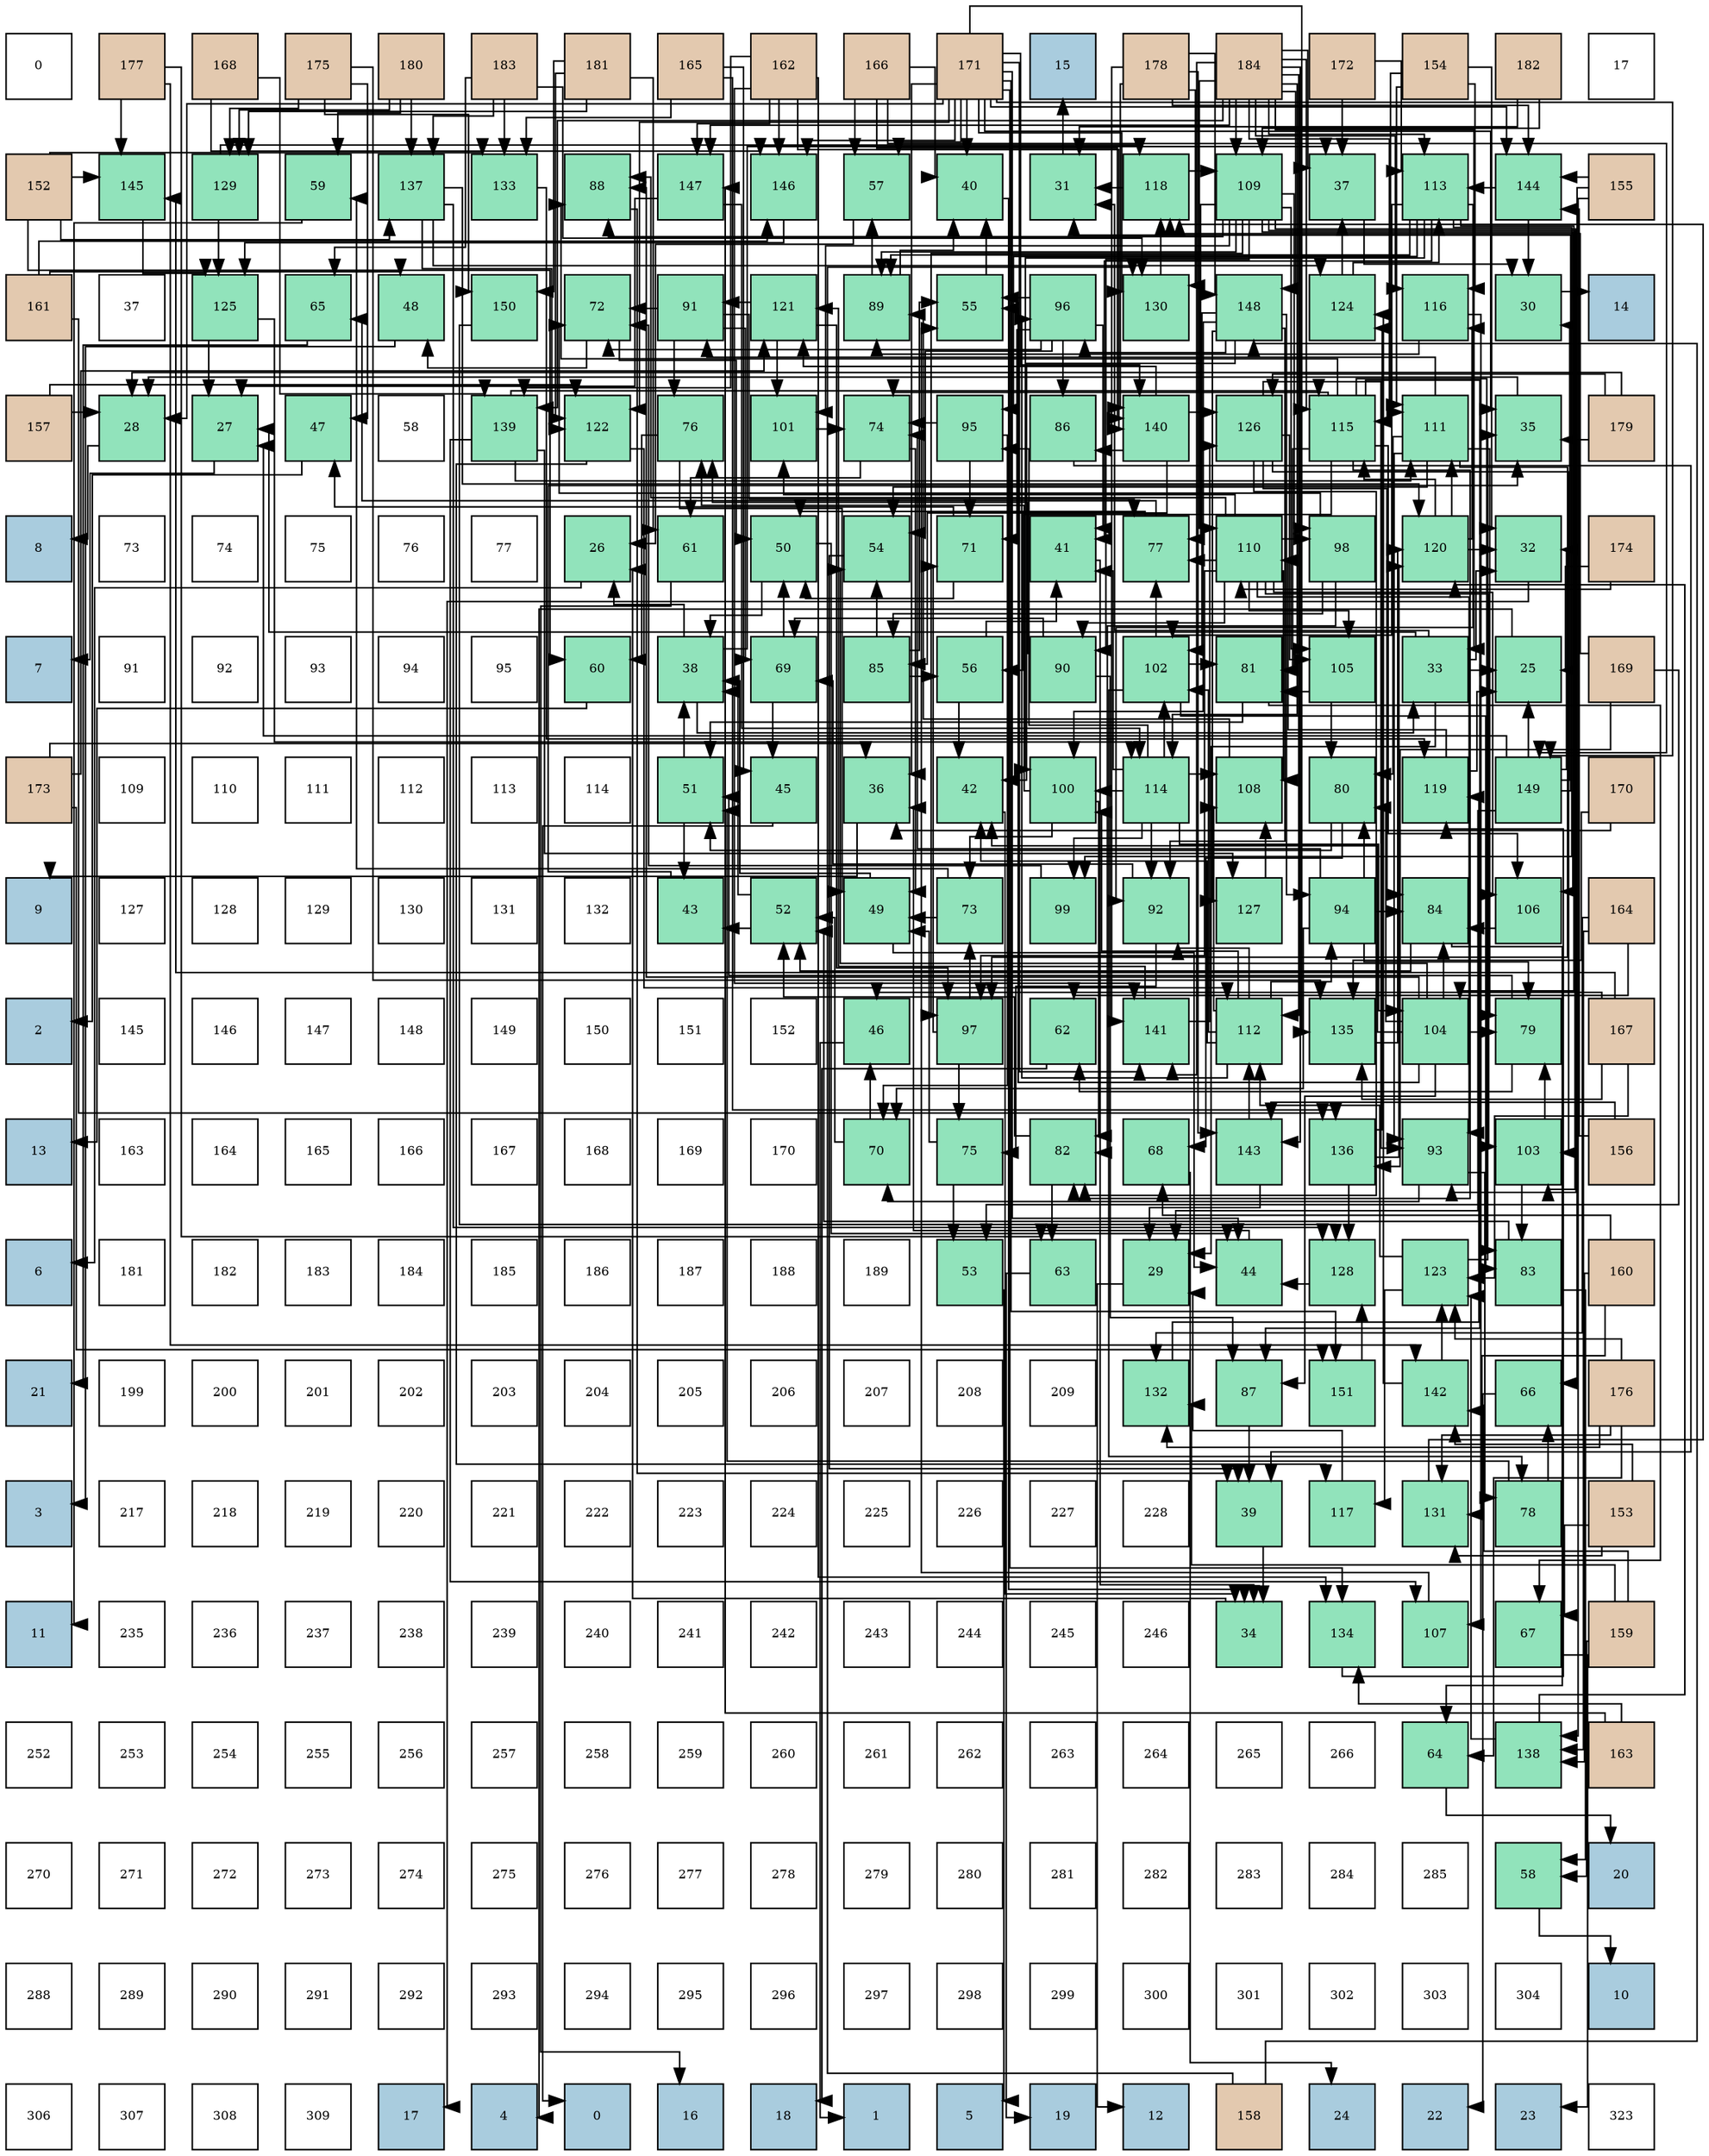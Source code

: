 digraph layout{
 rankdir=TB;
 splines=ortho;
 node [style=filled shape=square fixedsize=true width=0.6];
0[label="0", fontsize=8, fillcolor="#ffffff"];
1[label="177", fontsize=8, fillcolor="#e3c9af"];
2[label="168", fontsize=8, fillcolor="#e3c9af"];
3[label="175", fontsize=8, fillcolor="#e3c9af"];
4[label="180", fontsize=8, fillcolor="#e3c9af"];
5[label="183", fontsize=8, fillcolor="#e3c9af"];
6[label="181", fontsize=8, fillcolor="#e3c9af"];
7[label="165", fontsize=8, fillcolor="#e3c9af"];
8[label="162", fontsize=8, fillcolor="#e3c9af"];
9[label="166", fontsize=8, fillcolor="#e3c9af"];
10[label="171", fontsize=8, fillcolor="#e3c9af"];
11[label="15", fontsize=8, fillcolor="#a9ccde"];
12[label="178", fontsize=8, fillcolor="#e3c9af"];
13[label="184", fontsize=8, fillcolor="#e3c9af"];
14[label="172", fontsize=8, fillcolor="#e3c9af"];
15[label="154", fontsize=8, fillcolor="#e3c9af"];
16[label="182", fontsize=8, fillcolor="#e3c9af"];
17[label="17", fontsize=8, fillcolor="#ffffff"];
18[label="152", fontsize=8, fillcolor="#e3c9af"];
19[label="145", fontsize=8, fillcolor="#91e3bb"];
20[label="129", fontsize=8, fillcolor="#91e3bb"];
21[label="59", fontsize=8, fillcolor="#91e3bb"];
22[label="137", fontsize=8, fillcolor="#91e3bb"];
23[label="133", fontsize=8, fillcolor="#91e3bb"];
24[label="88", fontsize=8, fillcolor="#91e3bb"];
25[label="147", fontsize=8, fillcolor="#91e3bb"];
26[label="146", fontsize=8, fillcolor="#91e3bb"];
27[label="57", fontsize=8, fillcolor="#91e3bb"];
28[label="40", fontsize=8, fillcolor="#91e3bb"];
29[label="31", fontsize=8, fillcolor="#91e3bb"];
30[label="118", fontsize=8, fillcolor="#91e3bb"];
31[label="109", fontsize=8, fillcolor="#91e3bb"];
32[label="37", fontsize=8, fillcolor="#91e3bb"];
33[label="113", fontsize=8, fillcolor="#91e3bb"];
34[label="144", fontsize=8, fillcolor="#91e3bb"];
35[label="155", fontsize=8, fillcolor="#e3c9af"];
36[label="161", fontsize=8, fillcolor="#e3c9af"];
37[label="37", fontsize=8, fillcolor="#ffffff"];
38[label="125", fontsize=8, fillcolor="#91e3bb"];
39[label="65", fontsize=8, fillcolor="#91e3bb"];
40[label="48", fontsize=8, fillcolor="#91e3bb"];
41[label="150", fontsize=8, fillcolor="#91e3bb"];
42[label="72", fontsize=8, fillcolor="#91e3bb"];
43[label="91", fontsize=8, fillcolor="#91e3bb"];
44[label="121", fontsize=8, fillcolor="#91e3bb"];
45[label="89", fontsize=8, fillcolor="#91e3bb"];
46[label="55", fontsize=8, fillcolor="#91e3bb"];
47[label="96", fontsize=8, fillcolor="#91e3bb"];
48[label="130", fontsize=8, fillcolor="#91e3bb"];
49[label="148", fontsize=8, fillcolor="#91e3bb"];
50[label="124", fontsize=8, fillcolor="#91e3bb"];
51[label="116", fontsize=8, fillcolor="#91e3bb"];
52[label="30", fontsize=8, fillcolor="#91e3bb"];
53[label="14", fontsize=8, fillcolor="#a9ccde"];
54[label="157", fontsize=8, fillcolor="#e3c9af"];
55[label="28", fontsize=8, fillcolor="#91e3bb"];
56[label="27", fontsize=8, fillcolor="#91e3bb"];
57[label="47", fontsize=8, fillcolor="#91e3bb"];
58[label="58", fontsize=8, fillcolor="#ffffff"];
59[label="139", fontsize=8, fillcolor="#91e3bb"];
60[label="122", fontsize=8, fillcolor="#91e3bb"];
61[label="76", fontsize=8, fillcolor="#91e3bb"];
62[label="101", fontsize=8, fillcolor="#91e3bb"];
63[label="74", fontsize=8, fillcolor="#91e3bb"];
64[label="95", fontsize=8, fillcolor="#91e3bb"];
65[label="86", fontsize=8, fillcolor="#91e3bb"];
66[label="140", fontsize=8, fillcolor="#91e3bb"];
67[label="126", fontsize=8, fillcolor="#91e3bb"];
68[label="115", fontsize=8, fillcolor="#91e3bb"];
69[label="111", fontsize=8, fillcolor="#91e3bb"];
70[label="35", fontsize=8, fillcolor="#91e3bb"];
71[label="179", fontsize=8, fillcolor="#e3c9af"];
72[label="8", fontsize=8, fillcolor="#a9ccde"];
73[label="73", fontsize=8, fillcolor="#ffffff"];
74[label="74", fontsize=8, fillcolor="#ffffff"];
75[label="75", fontsize=8, fillcolor="#ffffff"];
76[label="76", fontsize=8, fillcolor="#ffffff"];
77[label="77", fontsize=8, fillcolor="#ffffff"];
78[label="26", fontsize=8, fillcolor="#91e3bb"];
79[label="61", fontsize=8, fillcolor="#91e3bb"];
80[label="50", fontsize=8, fillcolor="#91e3bb"];
81[label="54", fontsize=8, fillcolor="#91e3bb"];
82[label="71", fontsize=8, fillcolor="#91e3bb"];
83[label="41", fontsize=8, fillcolor="#91e3bb"];
84[label="77", fontsize=8, fillcolor="#91e3bb"];
85[label="110", fontsize=8, fillcolor="#91e3bb"];
86[label="98", fontsize=8, fillcolor="#91e3bb"];
87[label="120", fontsize=8, fillcolor="#91e3bb"];
88[label="32", fontsize=8, fillcolor="#91e3bb"];
89[label="174", fontsize=8, fillcolor="#e3c9af"];
90[label="7", fontsize=8, fillcolor="#a9ccde"];
91[label="91", fontsize=8, fillcolor="#ffffff"];
92[label="92", fontsize=8, fillcolor="#ffffff"];
93[label="93", fontsize=8, fillcolor="#ffffff"];
94[label="94", fontsize=8, fillcolor="#ffffff"];
95[label="95", fontsize=8, fillcolor="#ffffff"];
96[label="60", fontsize=8, fillcolor="#91e3bb"];
97[label="38", fontsize=8, fillcolor="#91e3bb"];
98[label="69", fontsize=8, fillcolor="#91e3bb"];
99[label="85", fontsize=8, fillcolor="#91e3bb"];
100[label="56", fontsize=8, fillcolor="#91e3bb"];
101[label="90", fontsize=8, fillcolor="#91e3bb"];
102[label="102", fontsize=8, fillcolor="#91e3bb"];
103[label="81", fontsize=8, fillcolor="#91e3bb"];
104[label="105", fontsize=8, fillcolor="#91e3bb"];
105[label="33", fontsize=8, fillcolor="#91e3bb"];
106[label="25", fontsize=8, fillcolor="#91e3bb"];
107[label="169", fontsize=8, fillcolor="#e3c9af"];
108[label="173", fontsize=8, fillcolor="#e3c9af"];
109[label="109", fontsize=8, fillcolor="#ffffff"];
110[label="110", fontsize=8, fillcolor="#ffffff"];
111[label="111", fontsize=8, fillcolor="#ffffff"];
112[label="112", fontsize=8, fillcolor="#ffffff"];
113[label="113", fontsize=8, fillcolor="#ffffff"];
114[label="114", fontsize=8, fillcolor="#ffffff"];
115[label="51", fontsize=8, fillcolor="#91e3bb"];
116[label="45", fontsize=8, fillcolor="#91e3bb"];
117[label="36", fontsize=8, fillcolor="#91e3bb"];
118[label="42", fontsize=8, fillcolor="#91e3bb"];
119[label="100", fontsize=8, fillcolor="#91e3bb"];
120[label="114", fontsize=8, fillcolor="#91e3bb"];
121[label="108", fontsize=8, fillcolor="#91e3bb"];
122[label="80", fontsize=8, fillcolor="#91e3bb"];
123[label="119", fontsize=8, fillcolor="#91e3bb"];
124[label="149", fontsize=8, fillcolor="#91e3bb"];
125[label="170", fontsize=8, fillcolor="#e3c9af"];
126[label="9", fontsize=8, fillcolor="#a9ccde"];
127[label="127", fontsize=8, fillcolor="#ffffff"];
128[label="128", fontsize=8, fillcolor="#ffffff"];
129[label="129", fontsize=8, fillcolor="#ffffff"];
130[label="130", fontsize=8, fillcolor="#ffffff"];
131[label="131", fontsize=8, fillcolor="#ffffff"];
132[label="132", fontsize=8, fillcolor="#ffffff"];
133[label="43", fontsize=8, fillcolor="#91e3bb"];
134[label="52", fontsize=8, fillcolor="#91e3bb"];
135[label="49", fontsize=8, fillcolor="#91e3bb"];
136[label="73", fontsize=8, fillcolor="#91e3bb"];
137[label="99", fontsize=8, fillcolor="#91e3bb"];
138[label="92", fontsize=8, fillcolor="#91e3bb"];
139[label="127", fontsize=8, fillcolor="#91e3bb"];
140[label="94", fontsize=8, fillcolor="#91e3bb"];
141[label="84", fontsize=8, fillcolor="#91e3bb"];
142[label="106", fontsize=8, fillcolor="#91e3bb"];
143[label="164", fontsize=8, fillcolor="#e3c9af"];
144[label="2", fontsize=8, fillcolor="#a9ccde"];
145[label="145", fontsize=8, fillcolor="#ffffff"];
146[label="146", fontsize=8, fillcolor="#ffffff"];
147[label="147", fontsize=8, fillcolor="#ffffff"];
148[label="148", fontsize=8, fillcolor="#ffffff"];
149[label="149", fontsize=8, fillcolor="#ffffff"];
150[label="150", fontsize=8, fillcolor="#ffffff"];
151[label="151", fontsize=8, fillcolor="#ffffff"];
152[label="152", fontsize=8, fillcolor="#ffffff"];
153[label="46", fontsize=8, fillcolor="#91e3bb"];
154[label="97", fontsize=8, fillcolor="#91e3bb"];
155[label="62", fontsize=8, fillcolor="#91e3bb"];
156[label="141", fontsize=8, fillcolor="#91e3bb"];
157[label="112", fontsize=8, fillcolor="#91e3bb"];
158[label="135", fontsize=8, fillcolor="#91e3bb"];
159[label="104", fontsize=8, fillcolor="#91e3bb"];
160[label="79", fontsize=8, fillcolor="#91e3bb"];
161[label="167", fontsize=8, fillcolor="#e3c9af"];
162[label="13", fontsize=8, fillcolor="#a9ccde"];
163[label="163", fontsize=8, fillcolor="#ffffff"];
164[label="164", fontsize=8, fillcolor="#ffffff"];
165[label="165", fontsize=8, fillcolor="#ffffff"];
166[label="166", fontsize=8, fillcolor="#ffffff"];
167[label="167", fontsize=8, fillcolor="#ffffff"];
168[label="168", fontsize=8, fillcolor="#ffffff"];
169[label="169", fontsize=8, fillcolor="#ffffff"];
170[label="170", fontsize=8, fillcolor="#ffffff"];
171[label="70", fontsize=8, fillcolor="#91e3bb"];
172[label="75", fontsize=8, fillcolor="#91e3bb"];
173[label="82", fontsize=8, fillcolor="#91e3bb"];
174[label="68", fontsize=8, fillcolor="#91e3bb"];
175[label="143", fontsize=8, fillcolor="#91e3bb"];
176[label="136", fontsize=8, fillcolor="#91e3bb"];
177[label="93", fontsize=8, fillcolor="#91e3bb"];
178[label="103", fontsize=8, fillcolor="#91e3bb"];
179[label="156", fontsize=8, fillcolor="#e3c9af"];
180[label="6", fontsize=8, fillcolor="#a9ccde"];
181[label="181", fontsize=8, fillcolor="#ffffff"];
182[label="182", fontsize=8, fillcolor="#ffffff"];
183[label="183", fontsize=8, fillcolor="#ffffff"];
184[label="184", fontsize=8, fillcolor="#ffffff"];
185[label="185", fontsize=8, fillcolor="#ffffff"];
186[label="186", fontsize=8, fillcolor="#ffffff"];
187[label="187", fontsize=8, fillcolor="#ffffff"];
188[label="188", fontsize=8, fillcolor="#ffffff"];
189[label="189", fontsize=8, fillcolor="#ffffff"];
190[label="53", fontsize=8, fillcolor="#91e3bb"];
191[label="63", fontsize=8, fillcolor="#91e3bb"];
192[label="29", fontsize=8, fillcolor="#91e3bb"];
193[label="44", fontsize=8, fillcolor="#91e3bb"];
194[label="128", fontsize=8, fillcolor="#91e3bb"];
195[label="123", fontsize=8, fillcolor="#91e3bb"];
196[label="83", fontsize=8, fillcolor="#91e3bb"];
197[label="160", fontsize=8, fillcolor="#e3c9af"];
198[label="21", fontsize=8, fillcolor="#a9ccde"];
199[label="199", fontsize=8, fillcolor="#ffffff"];
200[label="200", fontsize=8, fillcolor="#ffffff"];
201[label="201", fontsize=8, fillcolor="#ffffff"];
202[label="202", fontsize=8, fillcolor="#ffffff"];
203[label="203", fontsize=8, fillcolor="#ffffff"];
204[label="204", fontsize=8, fillcolor="#ffffff"];
205[label="205", fontsize=8, fillcolor="#ffffff"];
206[label="206", fontsize=8, fillcolor="#ffffff"];
207[label="207", fontsize=8, fillcolor="#ffffff"];
208[label="208", fontsize=8, fillcolor="#ffffff"];
209[label="209", fontsize=8, fillcolor="#ffffff"];
210[label="132", fontsize=8, fillcolor="#91e3bb"];
211[label="87", fontsize=8, fillcolor="#91e3bb"];
212[label="151", fontsize=8, fillcolor="#91e3bb"];
213[label="142", fontsize=8, fillcolor="#91e3bb"];
214[label="66", fontsize=8, fillcolor="#91e3bb"];
215[label="176", fontsize=8, fillcolor="#e3c9af"];
216[label="3", fontsize=8, fillcolor="#a9ccde"];
217[label="217", fontsize=8, fillcolor="#ffffff"];
218[label="218", fontsize=8, fillcolor="#ffffff"];
219[label="219", fontsize=8, fillcolor="#ffffff"];
220[label="220", fontsize=8, fillcolor="#ffffff"];
221[label="221", fontsize=8, fillcolor="#ffffff"];
222[label="222", fontsize=8, fillcolor="#ffffff"];
223[label="223", fontsize=8, fillcolor="#ffffff"];
224[label="224", fontsize=8, fillcolor="#ffffff"];
225[label="225", fontsize=8, fillcolor="#ffffff"];
226[label="226", fontsize=8, fillcolor="#ffffff"];
227[label="227", fontsize=8, fillcolor="#ffffff"];
228[label="228", fontsize=8, fillcolor="#ffffff"];
229[label="39", fontsize=8, fillcolor="#91e3bb"];
230[label="117", fontsize=8, fillcolor="#91e3bb"];
231[label="131", fontsize=8, fillcolor="#91e3bb"];
232[label="78", fontsize=8, fillcolor="#91e3bb"];
233[label="153", fontsize=8, fillcolor="#e3c9af"];
234[label="11", fontsize=8, fillcolor="#a9ccde"];
235[label="235", fontsize=8, fillcolor="#ffffff"];
236[label="236", fontsize=8, fillcolor="#ffffff"];
237[label="237", fontsize=8, fillcolor="#ffffff"];
238[label="238", fontsize=8, fillcolor="#ffffff"];
239[label="239", fontsize=8, fillcolor="#ffffff"];
240[label="240", fontsize=8, fillcolor="#ffffff"];
241[label="241", fontsize=8, fillcolor="#ffffff"];
242[label="242", fontsize=8, fillcolor="#ffffff"];
243[label="243", fontsize=8, fillcolor="#ffffff"];
244[label="244", fontsize=8, fillcolor="#ffffff"];
245[label="245", fontsize=8, fillcolor="#ffffff"];
246[label="246", fontsize=8, fillcolor="#ffffff"];
247[label="34", fontsize=8, fillcolor="#91e3bb"];
248[label="134", fontsize=8, fillcolor="#91e3bb"];
249[label="107", fontsize=8, fillcolor="#91e3bb"];
250[label="67", fontsize=8, fillcolor="#91e3bb"];
251[label="159", fontsize=8, fillcolor="#e3c9af"];
252[label="252", fontsize=8, fillcolor="#ffffff"];
253[label="253", fontsize=8, fillcolor="#ffffff"];
254[label="254", fontsize=8, fillcolor="#ffffff"];
255[label="255", fontsize=8, fillcolor="#ffffff"];
256[label="256", fontsize=8, fillcolor="#ffffff"];
257[label="257", fontsize=8, fillcolor="#ffffff"];
258[label="258", fontsize=8, fillcolor="#ffffff"];
259[label="259", fontsize=8, fillcolor="#ffffff"];
260[label="260", fontsize=8, fillcolor="#ffffff"];
261[label="261", fontsize=8, fillcolor="#ffffff"];
262[label="262", fontsize=8, fillcolor="#ffffff"];
263[label="263", fontsize=8, fillcolor="#ffffff"];
264[label="264", fontsize=8, fillcolor="#ffffff"];
265[label="265", fontsize=8, fillcolor="#ffffff"];
266[label="266", fontsize=8, fillcolor="#ffffff"];
267[label="64", fontsize=8, fillcolor="#91e3bb"];
268[label="138", fontsize=8, fillcolor="#91e3bb"];
269[label="163", fontsize=8, fillcolor="#e3c9af"];
270[label="270", fontsize=8, fillcolor="#ffffff"];
271[label="271", fontsize=8, fillcolor="#ffffff"];
272[label="272", fontsize=8, fillcolor="#ffffff"];
273[label="273", fontsize=8, fillcolor="#ffffff"];
274[label="274", fontsize=8, fillcolor="#ffffff"];
275[label="275", fontsize=8, fillcolor="#ffffff"];
276[label="276", fontsize=8, fillcolor="#ffffff"];
277[label="277", fontsize=8, fillcolor="#ffffff"];
278[label="278", fontsize=8, fillcolor="#ffffff"];
279[label="279", fontsize=8, fillcolor="#ffffff"];
280[label="280", fontsize=8, fillcolor="#ffffff"];
281[label="281", fontsize=8, fillcolor="#ffffff"];
282[label="282", fontsize=8, fillcolor="#ffffff"];
283[label="283", fontsize=8, fillcolor="#ffffff"];
284[label="284", fontsize=8, fillcolor="#ffffff"];
285[label="285", fontsize=8, fillcolor="#ffffff"];
286[label="58", fontsize=8, fillcolor="#91e3bb"];
287[label="20", fontsize=8, fillcolor="#a9ccde"];
288[label="288", fontsize=8, fillcolor="#ffffff"];
289[label="289", fontsize=8, fillcolor="#ffffff"];
290[label="290", fontsize=8, fillcolor="#ffffff"];
291[label="291", fontsize=8, fillcolor="#ffffff"];
292[label="292", fontsize=8, fillcolor="#ffffff"];
293[label="293", fontsize=8, fillcolor="#ffffff"];
294[label="294", fontsize=8, fillcolor="#ffffff"];
295[label="295", fontsize=8, fillcolor="#ffffff"];
296[label="296", fontsize=8, fillcolor="#ffffff"];
297[label="297", fontsize=8, fillcolor="#ffffff"];
298[label="298", fontsize=8, fillcolor="#ffffff"];
299[label="299", fontsize=8, fillcolor="#ffffff"];
300[label="300", fontsize=8, fillcolor="#ffffff"];
301[label="301", fontsize=8, fillcolor="#ffffff"];
302[label="302", fontsize=8, fillcolor="#ffffff"];
303[label="303", fontsize=8, fillcolor="#ffffff"];
304[label="304", fontsize=8, fillcolor="#ffffff"];
305[label="10", fontsize=8, fillcolor="#a9ccde"];
306[label="306", fontsize=8, fillcolor="#ffffff"];
307[label="307", fontsize=8, fillcolor="#ffffff"];
308[label="308", fontsize=8, fillcolor="#ffffff"];
309[label="309", fontsize=8, fillcolor="#ffffff"];
310[label="17", fontsize=8, fillcolor="#a9ccde"];
311[label="4", fontsize=8, fillcolor="#a9ccde"];
312[label="0", fontsize=8, fillcolor="#a9ccde"];
313[label="16", fontsize=8, fillcolor="#a9ccde"];
314[label="18", fontsize=8, fillcolor="#a9ccde"];
315[label="1", fontsize=8, fillcolor="#a9ccde"];
316[label="5", fontsize=8, fillcolor="#a9ccde"];
317[label="19", fontsize=8, fillcolor="#a9ccde"];
318[label="12", fontsize=8, fillcolor="#a9ccde"];
319[label="158", fontsize=8, fillcolor="#e3c9af"];
320[label="24", fontsize=8, fillcolor="#a9ccde"];
321[label="22", fontsize=8, fillcolor="#a9ccde"];
322[label="23", fontsize=8, fillcolor="#a9ccde"];
323[label="323", fontsize=8, fillcolor="#ffffff"];
edge [constraint=false, style=vis];106 -> 311;
78 -> 180;
56 -> 90;
55 -> 72;
192 -> 318;
52 -> 53;
29 -> 11;
88 -> 310;
105 -> 106;
105 -> 56;
105 -> 192;
105 -> 29;
105 -> 88;
247 -> 78;
70 -> 55;
117 -> 126;
32 -> 52;
97 -> 78;
97 -> 105;
97 -> 32;
229 -> 247;
28 -> 247;
83 -> 247;
118 -> 247;
133 -> 70;
193 -> 117;
116 -> 312;
153 -> 315;
57 -> 144;
40 -> 216;
135 -> 97;
135 -> 193;
80 -> 97;
80 -> 193;
115 -> 97;
115 -> 133;
134 -> 97;
134 -> 133;
190 -> 316;
81 -> 229;
46 -> 28;
100 -> 83;
100 -> 118;
27 -> 78;
286 -> 305;
21 -> 234;
96 -> 162;
79 -> 313;
155 -> 314;
191 -> 317;
267 -> 287;
39 -> 198;
214 -> 321;
250 -> 322;
174 -> 320;
98 -> 116;
98 -> 80;
171 -> 153;
171 -> 134;
82 -> 57;
82 -> 80;
42 -> 40;
42 -> 80;
136 -> 135;
136 -> 21;
63 -> 135;
63 -> 79;
172 -> 135;
172 -> 190;
61 -> 135;
61 -> 96;
84 -> 80;
84 -> 39;
232 -> 115;
232 -> 214;
160 -> 115;
160 -> 155;
122 -> 115;
122 -> 174;
103 -> 115;
103 -> 250;
173 -> 134;
173 -> 191;
196 -> 134;
196 -> 286;
141 -> 134;
141 -> 267;
99 -> 81;
99 -> 46;
99 -> 100;
65 -> 229;
211 -> 229;
24 -> 229;
45 -> 28;
45 -> 27;
101 -> 98;
101 -> 61;
101 -> 211;
43 -> 98;
43 -> 42;
43 -> 61;
43 -> 84;
138 -> 98;
138 -> 172;
177 -> 171;
177 -> 232;
140 -> 171;
140 -> 63;
140 -> 160;
140 -> 122;
140 -> 141;
64 -> 171;
64 -> 82;
64 -> 63;
47 -> 83;
47 -> 81;
47 -> 46;
47 -> 82;
47 -> 42;
47 -> 65;
154 -> 82;
154 -> 136;
154 -> 172;
86 -> 42;
86 -> 173;
86 -> 99;
137 -> 42;
119 -> 136;
119 -> 61;
119 -> 173;
62 -> 63;
102 -> 84;
102 -> 232;
102 -> 103;
102 -> 196;
178 -> 160;
178 -> 196;
159 -> 118;
159 -> 81;
159 -> 46;
159 -> 160;
159 -> 122;
159 -> 141;
159 -> 211;
159 -> 24;
104 -> 122;
104 -> 103;
142 -> 141;
249 -> 46;
121 -> 45;
31 -> 84;
31 -> 24;
31 -> 45;
31 -> 101;
31 -> 177;
31 -> 154;
31 -> 86;
31 -> 62;
31 -> 178;
31 -> 104;
31 -> 142;
85 -> 84;
85 -> 24;
85 -> 101;
85 -> 177;
85 -> 154;
85 -> 86;
85 -> 62;
85 -> 178;
85 -> 104;
85 -> 142;
85 -> 121;
69 -> 81;
69 -> 160;
69 -> 122;
69 -> 43;
69 -> 177;
69 -> 154;
157 -> 118;
157 -> 138;
157 -> 140;
157 -> 47;
157 -> 119;
157 -> 102;
157 -> 121;
33 -> 83;
33 -> 45;
33 -> 138;
33 -> 64;
33 -> 137;
33 -> 119;
33 -> 102;
33 -> 159;
120 -> 83;
120 -> 138;
120 -> 64;
120 -> 137;
120 -> 119;
120 -> 102;
120 -> 159;
120 -> 121;
68 -> 100;
68 -> 63;
68 -> 103;
68 -> 173;
68 -> 196;
68 -> 211;
68 -> 24;
68 -> 142;
51 -> 45;
51 -> 249;
230 -> 192;
30 -> 29;
30 -> 31;
123 -> 106;
123 -> 85;
87 -> 88;
87 -> 69;
87 -> 68;
87 -> 51;
44 -> 43;
44 -> 154;
44 -> 62;
60 -> 157;
60 -> 230;
195 -> 70;
195 -> 157;
195 -> 230;
50 -> 32;
50 -> 33;
38 -> 56;
38 -> 120;
67 -> 173;
67 -> 141;
67 -> 177;
67 -> 178;
67 -> 104;
139 -> 121;
194 -> 193;
20 -> 30;
20 -> 38;
48 -> 30;
231 -> 30;
210 -> 123;
23 -> 123;
248 -> 123;
158 -> 87;
176 -> 87;
176 -> 50;
176 -> 194;
22 -> 87;
22 -> 60;
22 -> 50;
22 -> 194;
268 -> 87;
268 -> 195;
59 -> 249;
59 -> 69;
59 -> 68;
59 -> 139;
66 -> 99;
66 -> 65;
66 -> 44;
66 -> 67;
156 -> 44;
156 -> 67;
213 -> 195;
213 -> 50;
175 -> 192;
175 -> 157;
34 -> 52;
34 -> 33;
19 -> 38;
26 -> 38;
25 -> 56;
25 -> 120;
49 -> 118;
49 -> 138;
49 -> 140;
49 -> 47;
49 -> 119;
49 -> 102;
49 -> 139;
124 -> 106;
124 -> 56;
124 -> 192;
124 -> 52;
124 -> 29;
124 -> 88;
41 -> 194;
212 -> 194;
18 -> 96;
18 -> 23;
18 -> 22;
18 -> 19;
233 -> 250;
233 -> 231;
233 -> 213;
15 -> 88;
15 -> 69;
15 -> 68;
15 -> 51;
35 -> 214;
35 -> 268;
35 -> 34;
179 -> 175;
179 -> 34;
54 -> 55;
54 -> 60;
319 -> 48;
319 -> 49;
251 -> 286;
251 -> 210;
251 -> 213;
197 -> 174;
197 -> 231;
197 -> 268;
36 -> 40;
36 -> 176;
36 -> 26;
8 -> 248;
8 -> 59;
8 -> 66;
8 -> 156;
8 -> 26;
8 -> 25;
269 -> 248;
269 -> 25;
143 -> 155;
143 -> 210;
143 -> 268;
7 -> 116;
7 -> 23;
7 -> 176;
9 -> 28;
9 -> 27;
9 -> 66;
9 -> 124;
161 -> 153;
161 -> 195;
161 -> 158;
161 -> 19;
2 -> 59;
2 -> 26;
107 -> 190;
107 -> 30;
107 -> 176;
125 -> 117;
125 -> 158;
10 -> 55;
10 -> 70;
10 -> 117;
10 -> 28;
10 -> 193;
10 -> 27;
10 -> 60;
10 -> 48;
10 -> 248;
10 -> 158;
10 -> 66;
10 -> 156;
10 -> 34;
10 -> 26;
10 -> 124;
10 -> 212;
14 -> 32;
14 -> 33;
108 -> 117;
108 -> 44;
108 -> 212;
89 -> 106;
89 -> 85;
3 -> 57;
3 -> 20;
3 -> 158;
3 -> 41;
215 -> 267;
215 -> 195;
215 -> 231;
215 -> 210;
1 -> 191;
1 -> 213;
1 -> 19;
12 -> 48;
12 -> 66;
12 -> 156;
12 -> 175;
12 -> 34;
12 -> 49;
71 -> 55;
71 -> 70;
71 -> 67;
4 -> 21;
4 -> 20;
4 -> 22;
6 -> 79;
6 -> 60;
6 -> 20;
6 -> 41;
16 -> 29;
16 -> 31;
5 -> 39;
5 -> 48;
5 -> 23;
5 -> 22;
13 -> 105;
13 -> 32;
13 -> 31;
13 -> 85;
13 -> 69;
13 -> 157;
13 -> 33;
13 -> 120;
13 -> 68;
13 -> 51;
13 -> 59;
13 -> 156;
13 -> 175;
13 -> 25;
13 -> 49;
edge [constraint=true, style=invis];
0 -> 18 -> 36 -> 54 -> 72 -> 90 -> 108 -> 126 -> 144 -> 162 -> 180 -> 198 -> 216 -> 234 -> 252 -> 270 -> 288 -> 306;
1 -> 19 -> 37 -> 55 -> 73 -> 91 -> 109 -> 127 -> 145 -> 163 -> 181 -> 199 -> 217 -> 235 -> 253 -> 271 -> 289 -> 307;
2 -> 20 -> 38 -> 56 -> 74 -> 92 -> 110 -> 128 -> 146 -> 164 -> 182 -> 200 -> 218 -> 236 -> 254 -> 272 -> 290 -> 308;
3 -> 21 -> 39 -> 57 -> 75 -> 93 -> 111 -> 129 -> 147 -> 165 -> 183 -> 201 -> 219 -> 237 -> 255 -> 273 -> 291 -> 309;
4 -> 22 -> 40 -> 58 -> 76 -> 94 -> 112 -> 130 -> 148 -> 166 -> 184 -> 202 -> 220 -> 238 -> 256 -> 274 -> 292 -> 310;
5 -> 23 -> 41 -> 59 -> 77 -> 95 -> 113 -> 131 -> 149 -> 167 -> 185 -> 203 -> 221 -> 239 -> 257 -> 275 -> 293 -> 311;
6 -> 24 -> 42 -> 60 -> 78 -> 96 -> 114 -> 132 -> 150 -> 168 -> 186 -> 204 -> 222 -> 240 -> 258 -> 276 -> 294 -> 312;
7 -> 25 -> 43 -> 61 -> 79 -> 97 -> 115 -> 133 -> 151 -> 169 -> 187 -> 205 -> 223 -> 241 -> 259 -> 277 -> 295 -> 313;
8 -> 26 -> 44 -> 62 -> 80 -> 98 -> 116 -> 134 -> 152 -> 170 -> 188 -> 206 -> 224 -> 242 -> 260 -> 278 -> 296 -> 314;
9 -> 27 -> 45 -> 63 -> 81 -> 99 -> 117 -> 135 -> 153 -> 171 -> 189 -> 207 -> 225 -> 243 -> 261 -> 279 -> 297 -> 315;
10 -> 28 -> 46 -> 64 -> 82 -> 100 -> 118 -> 136 -> 154 -> 172 -> 190 -> 208 -> 226 -> 244 -> 262 -> 280 -> 298 -> 316;
11 -> 29 -> 47 -> 65 -> 83 -> 101 -> 119 -> 137 -> 155 -> 173 -> 191 -> 209 -> 227 -> 245 -> 263 -> 281 -> 299 -> 317;
12 -> 30 -> 48 -> 66 -> 84 -> 102 -> 120 -> 138 -> 156 -> 174 -> 192 -> 210 -> 228 -> 246 -> 264 -> 282 -> 300 -> 318;
13 -> 31 -> 49 -> 67 -> 85 -> 103 -> 121 -> 139 -> 157 -> 175 -> 193 -> 211 -> 229 -> 247 -> 265 -> 283 -> 301 -> 319;
14 -> 32 -> 50 -> 68 -> 86 -> 104 -> 122 -> 140 -> 158 -> 176 -> 194 -> 212 -> 230 -> 248 -> 266 -> 284 -> 302 -> 320;
15 -> 33 -> 51 -> 69 -> 87 -> 105 -> 123 -> 141 -> 159 -> 177 -> 195 -> 213 -> 231 -> 249 -> 267 -> 285 -> 303 -> 321;
16 -> 34 -> 52 -> 70 -> 88 -> 106 -> 124 -> 142 -> 160 -> 178 -> 196 -> 214 -> 232 -> 250 -> 268 -> 286 -> 304 -> 322;
17 -> 35 -> 53 -> 71 -> 89 -> 107 -> 125 -> 143 -> 161 -> 179 -> 197 -> 215 -> 233 -> 251 -> 269 -> 287 -> 305 -> 323;
rank = same {0 -> 1 -> 2 -> 3 -> 4 -> 5 -> 6 -> 7 -> 8 -> 9 -> 10 -> 11 -> 12 -> 13 -> 14 -> 15 -> 16 -> 17};
rank = same {18 -> 19 -> 20 -> 21 -> 22 -> 23 -> 24 -> 25 -> 26 -> 27 -> 28 -> 29 -> 30 -> 31 -> 32 -> 33 -> 34 -> 35};
rank = same {36 -> 37 -> 38 -> 39 -> 40 -> 41 -> 42 -> 43 -> 44 -> 45 -> 46 -> 47 -> 48 -> 49 -> 50 -> 51 -> 52 -> 53};
rank = same {54 -> 55 -> 56 -> 57 -> 58 -> 59 -> 60 -> 61 -> 62 -> 63 -> 64 -> 65 -> 66 -> 67 -> 68 -> 69 -> 70 -> 71};
rank = same {72 -> 73 -> 74 -> 75 -> 76 -> 77 -> 78 -> 79 -> 80 -> 81 -> 82 -> 83 -> 84 -> 85 -> 86 -> 87 -> 88 -> 89};
rank = same {90 -> 91 -> 92 -> 93 -> 94 -> 95 -> 96 -> 97 -> 98 -> 99 -> 100 -> 101 -> 102 -> 103 -> 104 -> 105 -> 106 -> 107};
rank = same {108 -> 109 -> 110 -> 111 -> 112 -> 113 -> 114 -> 115 -> 116 -> 117 -> 118 -> 119 -> 120 -> 121 -> 122 -> 123 -> 124 -> 125};
rank = same {126 -> 127 -> 128 -> 129 -> 130 -> 131 -> 132 -> 133 -> 134 -> 135 -> 136 -> 137 -> 138 -> 139 -> 140 -> 141 -> 142 -> 143};
rank = same {144 -> 145 -> 146 -> 147 -> 148 -> 149 -> 150 -> 151 -> 152 -> 153 -> 154 -> 155 -> 156 -> 157 -> 158 -> 159 -> 160 -> 161};
rank = same {162 -> 163 -> 164 -> 165 -> 166 -> 167 -> 168 -> 169 -> 170 -> 171 -> 172 -> 173 -> 174 -> 175 -> 176 -> 177 -> 178 -> 179};
rank = same {180 -> 181 -> 182 -> 183 -> 184 -> 185 -> 186 -> 187 -> 188 -> 189 -> 190 -> 191 -> 192 -> 193 -> 194 -> 195 -> 196 -> 197};
rank = same {198 -> 199 -> 200 -> 201 -> 202 -> 203 -> 204 -> 205 -> 206 -> 207 -> 208 -> 209 -> 210 -> 211 -> 212 -> 213 -> 214 -> 215};
rank = same {216 -> 217 -> 218 -> 219 -> 220 -> 221 -> 222 -> 223 -> 224 -> 225 -> 226 -> 227 -> 228 -> 229 -> 230 -> 231 -> 232 -> 233};
rank = same {234 -> 235 -> 236 -> 237 -> 238 -> 239 -> 240 -> 241 -> 242 -> 243 -> 244 -> 245 -> 246 -> 247 -> 248 -> 249 -> 250 -> 251};
rank = same {252 -> 253 -> 254 -> 255 -> 256 -> 257 -> 258 -> 259 -> 260 -> 261 -> 262 -> 263 -> 264 -> 265 -> 266 -> 267 -> 268 -> 269};
rank = same {270 -> 271 -> 272 -> 273 -> 274 -> 275 -> 276 -> 277 -> 278 -> 279 -> 280 -> 281 -> 282 -> 283 -> 284 -> 285 -> 286 -> 287};
rank = same {288 -> 289 -> 290 -> 291 -> 292 -> 293 -> 294 -> 295 -> 296 -> 297 -> 298 -> 299 -> 300 -> 301 -> 302 -> 303 -> 304 -> 305};
rank = same {306 -> 307 -> 308 -> 309 -> 310 -> 311 -> 312 -> 313 -> 314 -> 315 -> 316 -> 317 -> 318 -> 319 -> 320 -> 321 -> 322 -> 323};
}